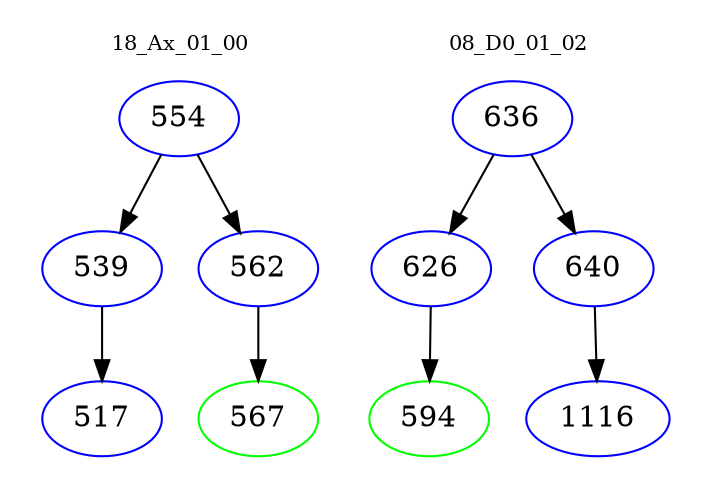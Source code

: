 digraph{
subgraph cluster_0 {
color = white
label = "18_Ax_01_00";
fontsize=10;
T0_554 [label="554", color="blue"]
T0_554 -> T0_539 [color="black"]
T0_539 [label="539", color="blue"]
T0_539 -> T0_517 [color="black"]
T0_517 [label="517", color="blue"]
T0_554 -> T0_562 [color="black"]
T0_562 [label="562", color="blue"]
T0_562 -> T0_567 [color="black"]
T0_567 [label="567", color="green"]
}
subgraph cluster_1 {
color = white
label = "08_D0_01_02";
fontsize=10;
T1_636 [label="636", color="blue"]
T1_636 -> T1_626 [color="black"]
T1_626 [label="626", color="blue"]
T1_626 -> T1_594 [color="black"]
T1_594 [label="594", color="green"]
T1_636 -> T1_640 [color="black"]
T1_640 [label="640", color="blue"]
T1_640 -> T1_1116 [color="black"]
T1_1116 [label="1116", color="blue"]
}
}
